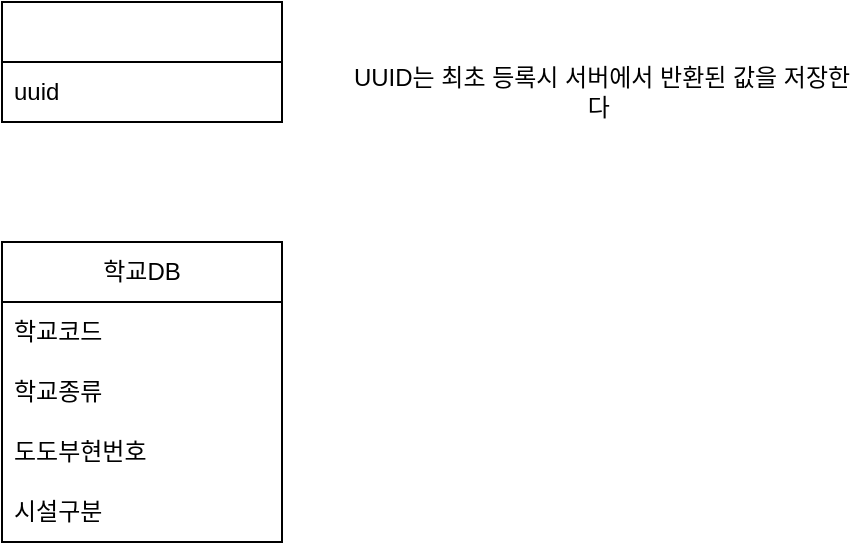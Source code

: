 <mxfile>
    <diagram id="bhq6tBchErCR74Zrch5A" name="phone">
        <mxGraphModel dx="852" dy="501" grid="1" gridSize="10" guides="1" tooltips="1" connect="1" arrows="1" fold="1" page="1" pageScale="1" pageWidth="827" pageHeight="1169" math="0" shadow="0">
            <root>
                <mxCell id="0"/>
                <mxCell id="1" parent="0"/>
                <mxCell id="2" value="" style="swimlane;fontStyle=0;childLayout=stackLayout;horizontal=1;startSize=30;horizontalStack=0;resizeParent=1;resizeParentMax=0;resizeLast=0;collapsible=1;marginBottom=0;whiteSpace=wrap;html=1;" parent="1" vertex="1">
                    <mxGeometry x="160" y="260" width="140" height="60" as="geometry"/>
                </mxCell>
                <mxCell id="3" value="uuid&lt;span style=&quot;white-space: pre;&quot;&gt;&#9;&lt;/span&gt;&lt;br&gt;" style="text;strokeColor=none;fillColor=none;align=left;verticalAlign=middle;spacingLeft=4;spacingRight=4;overflow=hidden;points=[[0,0.5],[1,0.5]];portConstraint=eastwest;rotatable=0;whiteSpace=wrap;html=1;" parent="2" vertex="1">
                    <mxGeometry y="30" width="140" height="30" as="geometry"/>
                </mxCell>
                <mxCell id="xrBbfde3pQXVodys6pm1-4" value="UUID는 최초 등록시 서버에서 반환된 값을 저장한다&amp;nbsp;" style="text;html=1;strokeColor=none;fillColor=none;align=center;verticalAlign=middle;whiteSpace=wrap;rounded=0;" vertex="1" parent="1">
                    <mxGeometry x="330" y="290" width="260" height="30" as="geometry"/>
                </mxCell>
                <mxCell id="nFbhn5rE-Cmc1CH6jLN4-6" value="학교DB" style="swimlane;fontStyle=0;childLayout=stackLayout;horizontal=1;startSize=30;horizontalStack=0;resizeParent=1;resizeParentMax=0;resizeLast=0;collapsible=1;marginBottom=0;whiteSpace=wrap;html=1;" vertex="1" parent="1">
                    <mxGeometry x="160" y="380" width="140" height="150" as="geometry"/>
                </mxCell>
                <mxCell id="nFbhn5rE-Cmc1CH6jLN4-8" value="학교코드" style="text;strokeColor=none;fillColor=none;align=left;verticalAlign=middle;spacingLeft=4;spacingRight=4;overflow=hidden;points=[[0,0.5],[1,0.5]];portConstraint=eastwest;rotatable=0;whiteSpace=wrap;html=1;" vertex="1" parent="nFbhn5rE-Cmc1CH6jLN4-6">
                    <mxGeometry y="30" width="140" height="30" as="geometry"/>
                </mxCell>
                <mxCell id="nFbhn5rE-Cmc1CH6jLN4-11" value="학교종류" style="text;strokeColor=none;fillColor=none;align=left;verticalAlign=middle;spacingLeft=4;spacingRight=4;overflow=hidden;points=[[0,0.5],[1,0.5]];portConstraint=eastwest;rotatable=0;whiteSpace=wrap;html=1;" vertex="1" parent="nFbhn5rE-Cmc1CH6jLN4-6">
                    <mxGeometry y="60" width="140" height="30" as="geometry"/>
                </mxCell>
                <mxCell id="nFbhn5rE-Cmc1CH6jLN4-9" value="도도부현번호" style="text;strokeColor=none;fillColor=none;align=left;verticalAlign=middle;spacingLeft=4;spacingRight=4;overflow=hidden;points=[[0,0.5],[1,0.5]];portConstraint=eastwest;rotatable=0;whiteSpace=wrap;html=1;" vertex="1" parent="nFbhn5rE-Cmc1CH6jLN4-6">
                    <mxGeometry y="90" width="140" height="30" as="geometry"/>
                </mxCell>
                <mxCell id="nFbhn5rE-Cmc1CH6jLN4-10" value="시설구분" style="text;strokeColor=none;fillColor=none;align=left;verticalAlign=middle;spacingLeft=4;spacingRight=4;overflow=hidden;points=[[0,0.5],[1,0.5]];portConstraint=eastwest;rotatable=0;whiteSpace=wrap;html=1;" vertex="1" parent="nFbhn5rE-Cmc1CH6jLN4-6">
                    <mxGeometry y="120" width="140" height="30" as="geometry"/>
                </mxCell>
            </root>
        </mxGraphModel>
    </diagram>
    <diagram id="ZU3sJD-k5ydeyKIxceUW" name="api">
        <mxGraphModel dx="1065" dy="626" grid="1" gridSize="10" guides="1" tooltips="1" connect="1" arrows="1" fold="1" page="1" pageScale="1" pageWidth="827" pageHeight="1169" math="0" shadow="0">
            <root>
                <mxCell id="0"/>
                <mxCell id="1" parent="0"/>
                <mxCell id="9odYT7JMpHNuSTMuXVpe-3" value="유저정보" style="swimlane;fontStyle=0;childLayout=stackLayout;horizontal=1;startSize=30;horizontalStack=0;resizeParent=1;resizeParentMax=0;resizeLast=0;collapsible=1;marginBottom=0;whiteSpace=wrap;html=1;" vertex="1" parent="1">
                    <mxGeometry x="140" y="90" width="140" height="210" as="geometry"/>
                </mxCell>
                <mxCell id="9odYT7JMpHNuSTMuXVpe-4" value="uuid&lt;span style=&quot;white-space: pre;&quot;&gt;&#9;&lt;/span&gt;&lt;br&gt;" style="text;strokeColor=none;fillColor=none;align=left;verticalAlign=middle;spacingLeft=4;spacingRight=4;overflow=hidden;points=[[0,0.5],[1,0.5]];portConstraint=eastwest;rotatable=0;whiteSpace=wrap;html=1;" vertex="1" parent="9odYT7JMpHNuSTMuXVpe-3">
                    <mxGeometry y="30" width="140" height="30" as="geometry"/>
                </mxCell>
                <mxCell id="xzDQYGaAYXP7F0AfVRrt-3" value="이메일" style="text;strokeColor=none;fillColor=none;align=left;verticalAlign=middle;spacingLeft=4;spacingRight=4;overflow=hidden;points=[[0,0.5],[1,0.5]];portConstraint=eastwest;rotatable=0;whiteSpace=wrap;html=1;" vertex="1" parent="9odYT7JMpHNuSTMuXVpe-3">
                    <mxGeometry y="60" width="140" height="30" as="geometry"/>
                </mxCell>
                <mxCell id="xzDQYGaAYXP7F0AfVRrt-1" value="닉네임" style="text;strokeColor=none;fillColor=none;align=left;verticalAlign=middle;spacingLeft=4;spacingRight=4;overflow=hidden;points=[[0,0.5],[1,0.5]];portConstraint=eastwest;rotatable=0;whiteSpace=wrap;html=1;" vertex="1" parent="9odYT7JMpHNuSTMuXVpe-3">
                    <mxGeometry y="90" width="140" height="30" as="geometry"/>
                </mxCell>
                <mxCell id="9odYT7JMpHNuSTMuXVpe-5" value="학교코드" style="text;strokeColor=none;fillColor=none;align=left;verticalAlign=middle;spacingLeft=4;spacingRight=4;overflow=hidden;points=[[0,0.5],[1,0.5]];portConstraint=eastwest;rotatable=0;whiteSpace=wrap;html=1;" vertex="1" parent="9odYT7JMpHNuSTMuXVpe-3">
                    <mxGeometry y="120" width="140" height="30" as="geometry"/>
                </mxCell>
                <mxCell id="9odYT7JMpHNuSTMuXVpe-6" value="졸업연도" style="text;strokeColor=none;fillColor=none;align=left;verticalAlign=middle;spacingLeft=4;spacingRight=4;overflow=hidden;points=[[0,0.5],[1,0.5]];portConstraint=eastwest;rotatable=0;whiteSpace=wrap;html=1;" vertex="1" parent="9odYT7JMpHNuSTMuXVpe-3">
                    <mxGeometry y="150" width="140" height="30" as="geometry"/>
                </mxCell>
                <mxCell id="xzDQYGaAYXP7F0AfVRrt-2" value="경헙치" style="text;strokeColor=none;fillColor=none;align=left;verticalAlign=middle;spacingLeft=4;spacingRight=4;overflow=hidden;points=[[0,0.5],[1,0.5]];portConstraint=eastwest;rotatable=0;whiteSpace=wrap;html=1;" vertex="1" parent="9odYT7JMpHNuSTMuXVpe-3">
                    <mxGeometry y="180" width="140" height="30" as="geometry"/>
                </mxCell>
                <mxCell id="9odYT7JMpHNuSTMuXVpe-7" value="스레드" style="swimlane;fontStyle=0;childLayout=stackLayout;horizontal=1;startSize=30;horizontalStack=0;resizeParent=1;resizeParentMax=0;resizeLast=0;collapsible=1;marginBottom=0;whiteSpace=wrap;html=1;" vertex="1" parent="1">
                    <mxGeometry x="140" y="380" width="140" height="180" as="geometry"/>
                </mxCell>
                <mxCell id="9odYT7JMpHNuSTMuXVpe-8" value="유저 uuid" style="text;strokeColor=none;fillColor=none;align=left;verticalAlign=middle;spacingLeft=4;spacingRight=4;overflow=hidden;points=[[0,0.5],[1,0.5]];portConstraint=eastwest;rotatable=0;whiteSpace=wrap;html=1;" vertex="1" parent="9odYT7JMpHNuSTMuXVpe-7">
                    <mxGeometry y="30" width="140" height="30" as="geometry"/>
                </mxCell>
                <mxCell id="h5CSvci3uEKfFkuMcKmj-5" value="스레드 uuid" style="text;strokeColor=none;fillColor=none;align=left;verticalAlign=middle;spacingLeft=4;spacingRight=4;overflow=hidden;points=[[0,0.5],[1,0.5]];portConstraint=eastwest;rotatable=0;whiteSpace=wrap;html=1;" vertex="1" parent="9odYT7JMpHNuSTMuXVpe-7">
                    <mxGeometry y="60" width="140" height="30" as="geometry"/>
                </mxCell>
                <mxCell id="9odYT7JMpHNuSTMuXVpe-9" value="스레드명" style="text;strokeColor=none;fillColor=none;align=left;verticalAlign=middle;spacingLeft=4;spacingRight=4;overflow=hidden;points=[[0,0.5],[1,0.5]];portConstraint=eastwest;rotatable=0;whiteSpace=wrap;html=1;" vertex="1" parent="9odYT7JMpHNuSTMuXVpe-7">
                    <mxGeometry y="90" width="140" height="30" as="geometry"/>
                </mxCell>
                <mxCell id="h5CSvci3uEKfFkuMcKmj-6" value="학교명" style="text;strokeColor=none;fillColor=none;align=left;verticalAlign=middle;spacingLeft=4;spacingRight=4;overflow=hidden;points=[[0,0.5],[1,0.5]];portConstraint=eastwest;rotatable=0;whiteSpace=wrap;html=1;" vertex="1" parent="9odYT7JMpHNuSTMuXVpe-7">
                    <mxGeometry y="120" width="140" height="30" as="geometry"/>
                </mxCell>
                <mxCell id="9odYT7JMpHNuSTMuXVpe-10" value="졸업년도" style="text;strokeColor=none;fillColor=none;align=left;verticalAlign=middle;spacingLeft=4;spacingRight=4;overflow=hidden;points=[[0,0.5],[1,0.5]];portConstraint=eastwest;rotatable=0;whiteSpace=wrap;html=1;" vertex="1" parent="9odYT7JMpHNuSTMuXVpe-7">
                    <mxGeometry y="150" width="140" height="30" as="geometry"/>
                </mxCell>
                <mxCell id="9odYT7JMpHNuSTMuXVpe-12" value="스레드글" style="swimlane;fontStyle=0;childLayout=stackLayout;horizontal=1;startSize=30;horizontalStack=0;resizeParent=1;resizeParentMax=0;resizeLast=0;collapsible=1;marginBottom=0;whiteSpace=wrap;html=1;" vertex="1" parent="1">
                    <mxGeometry x="402" y="410" width="140" height="150" as="geometry"/>
                </mxCell>
                <mxCell id="9odYT7JMpHNuSTMuXVpe-13" value="스레드uuid" style="text;strokeColor=none;fillColor=none;align=left;verticalAlign=middle;spacingLeft=4;spacingRight=4;overflow=hidden;points=[[0,0.5],[1,0.5]];portConstraint=eastwest;rotatable=0;whiteSpace=wrap;html=1;" vertex="1" parent="9odYT7JMpHNuSTMuXVpe-12">
                    <mxGeometry y="30" width="140" height="30" as="geometry"/>
                </mxCell>
                <mxCell id="9odYT7JMpHNuSTMuXVpe-14" value="글내용" style="text;strokeColor=none;fillColor=none;align=left;verticalAlign=middle;spacingLeft=4;spacingRight=4;overflow=hidden;points=[[0,0.5],[1,0.5]];portConstraint=eastwest;rotatable=0;whiteSpace=wrap;html=1;" vertex="1" parent="9odYT7JMpHNuSTMuXVpe-12">
                    <mxGeometry y="60" width="140" height="30" as="geometry"/>
                </mxCell>
                <mxCell id="9odYT7JMpHNuSTMuXVpe-15" value="작성자" style="text;strokeColor=none;fillColor=none;align=left;verticalAlign=middle;spacingLeft=4;spacingRight=4;overflow=hidden;points=[[0,0.5],[1,0.5]];portConstraint=eastwest;rotatable=0;whiteSpace=wrap;html=1;" vertex="1" parent="9odYT7JMpHNuSTMuXVpe-12">
                    <mxGeometry y="90" width="140" height="30" as="geometry"/>
                </mxCell>
                <mxCell id="9odYT7JMpHNuSTMuXVpe-16" value="작성일" style="text;strokeColor=none;fillColor=none;align=left;verticalAlign=middle;spacingLeft=4;spacingRight=4;overflow=hidden;points=[[0,0.5],[1,0.5]];portConstraint=eastwest;rotatable=0;whiteSpace=wrap;html=1;" vertex="1" parent="9odYT7JMpHNuSTMuXVpe-12">
                    <mxGeometry y="120" width="140" height="30" as="geometry"/>
                </mxCell>
                <mxCell id="h5CSvci3uEKfFkuMcKmj-2" value="" style="endArrow=none;html=1;entryX=0;entryY=0.5;entryDx=0;entryDy=0;exitX=0;exitY=0.5;exitDx=0;exitDy=0;" edge="1" parent="1" source="9odYT7JMpHNuSTMuXVpe-8" target="9odYT7JMpHNuSTMuXVpe-4">
                    <mxGeometry width="50" height="50" relative="1" as="geometry">
                        <mxPoint x="390" y="350" as="sourcePoint"/>
                        <mxPoint x="440" y="300" as="targetPoint"/>
                        <Array as="points">
                            <mxPoint x="100" y="425"/>
                            <mxPoint x="100" y="280"/>
                            <mxPoint x="100" y="135"/>
                        </Array>
                    </mxGeometry>
                </mxCell>
                <mxCell id="h5CSvci3uEKfFkuMcKmj-4" value="" style="endArrow=none;html=1;exitX=1;exitY=0.5;exitDx=0;exitDy=0;entryX=0;entryY=0.5;entryDx=0;entryDy=0;" edge="1" parent="1" source="h5CSvci3uEKfFkuMcKmj-5" target="9odYT7JMpHNuSTMuXVpe-13">
                    <mxGeometry width="50" height="50" relative="1" as="geometry">
                        <mxPoint x="390" y="350" as="sourcePoint"/>
                        <mxPoint x="440" y="300" as="targetPoint"/>
                    </mxGeometry>
                </mxCell>
                <mxCell id="h5CSvci3uEKfFkuMcKmj-8" value="유저 벤 정보" style="swimlane;fontStyle=0;childLayout=stackLayout;horizontal=1;startSize=30;horizontalStack=0;resizeParent=1;resizeParentMax=0;resizeLast=0;collapsible=1;marginBottom=0;whiteSpace=wrap;html=1;" vertex="1" parent="1">
                    <mxGeometry x="401" y="90" width="140" height="120" as="geometry"/>
                </mxCell>
                <mxCell id="h5CSvci3uEKfFkuMcKmj-9" value="uuid&lt;span style=&quot;white-space: pre;&quot;&gt;&#9;&lt;/span&gt;&lt;br&gt;" style="text;strokeColor=none;fillColor=none;align=left;verticalAlign=middle;spacingLeft=4;spacingRight=4;overflow=hidden;points=[[0,0.5],[1,0.5]];portConstraint=eastwest;rotatable=0;whiteSpace=wrap;html=1;" vertex="1" parent="h5CSvci3uEKfFkuMcKmj-8">
                    <mxGeometry y="30" width="140" height="30" as="geometry"/>
                </mxCell>
                <mxCell id="h5CSvci3uEKfFkuMcKmj-10" value="내용" style="text;strokeColor=none;fillColor=none;align=left;verticalAlign=middle;spacingLeft=4;spacingRight=4;overflow=hidden;points=[[0,0.5],[1,0.5]];portConstraint=eastwest;rotatable=0;whiteSpace=wrap;html=1;" vertex="1" parent="h5CSvci3uEKfFkuMcKmj-8">
                    <mxGeometry y="60" width="140" height="30" as="geometry"/>
                </mxCell>
                <mxCell id="h5CSvci3uEKfFkuMcKmj-12" value="작성일" style="text;strokeColor=none;fillColor=none;align=left;verticalAlign=middle;spacingLeft=4;spacingRight=4;overflow=hidden;points=[[0,0.5],[1,0.5]];portConstraint=eastwest;rotatable=0;whiteSpace=wrap;html=1;" vertex="1" parent="h5CSvci3uEKfFkuMcKmj-8">
                    <mxGeometry y="90" width="140" height="30" as="geometry"/>
                </mxCell>
                <mxCell id="h5CSvci3uEKfFkuMcKmj-15" value="" style="endArrow=none;html=1;exitX=1;exitY=0.5;exitDx=0;exitDy=0;entryX=0;entryY=0.5;entryDx=0;entryDy=0;" edge="1" parent="1" source="9odYT7JMpHNuSTMuXVpe-4" target="h5CSvci3uEKfFkuMcKmj-9">
                    <mxGeometry width="50" height="50" relative="1" as="geometry">
                        <mxPoint x="300" y="180" as="sourcePoint"/>
                        <mxPoint x="430" y="180" as="targetPoint"/>
                    </mxGeometry>
                </mxCell>
            </root>
        </mxGraphModel>
    </diagram>
</mxfile>